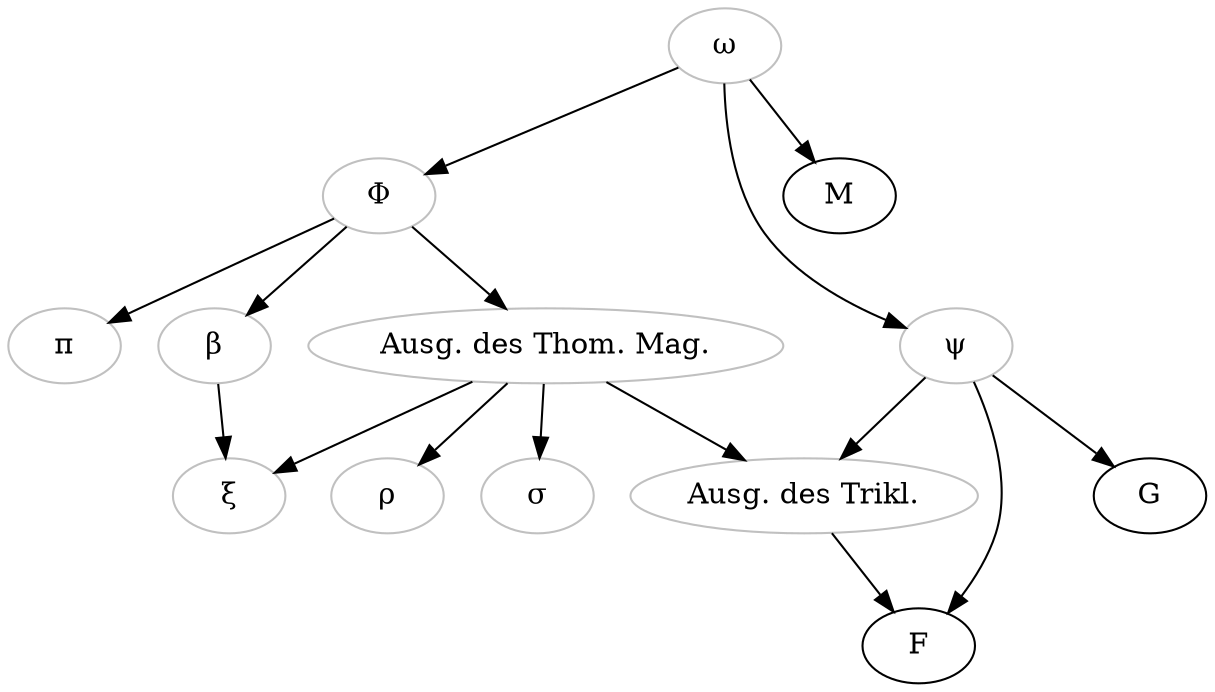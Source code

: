 digraph {
archetyp[color="grey", label="ω"]
phi [color="grey", label="Φ"] 
pi[color="grey", label="π"] 
beta [color="grey", label="β"] 
xi [color="grey", label="ξ"] 
rho [color="grey", label="ρ"] 
sigma [color="grey", label="σ"] 
psi [color="grey", label="ψ"] 
ThomMag [label="Ausg. des Thom. Mag.", color="grey"] 
Trikl [label="Ausg. des Trikl.", color="grey"] 
archetyp -> M ; 
archetyp -> phi ; 
phi -> pi ; 
phi -> beta ; 
phi -> ThomMag ;
beta -> xi ;
ThomMag -> xi ;
ThomMag -> rho ;
ThomMag -> sigma ; 
archetyp -> psi ;
psi -> Trikl ;
ThomMag -> Trikl ;
Trikl -> F ;
psi -> F ;
psi -> G ;
}

